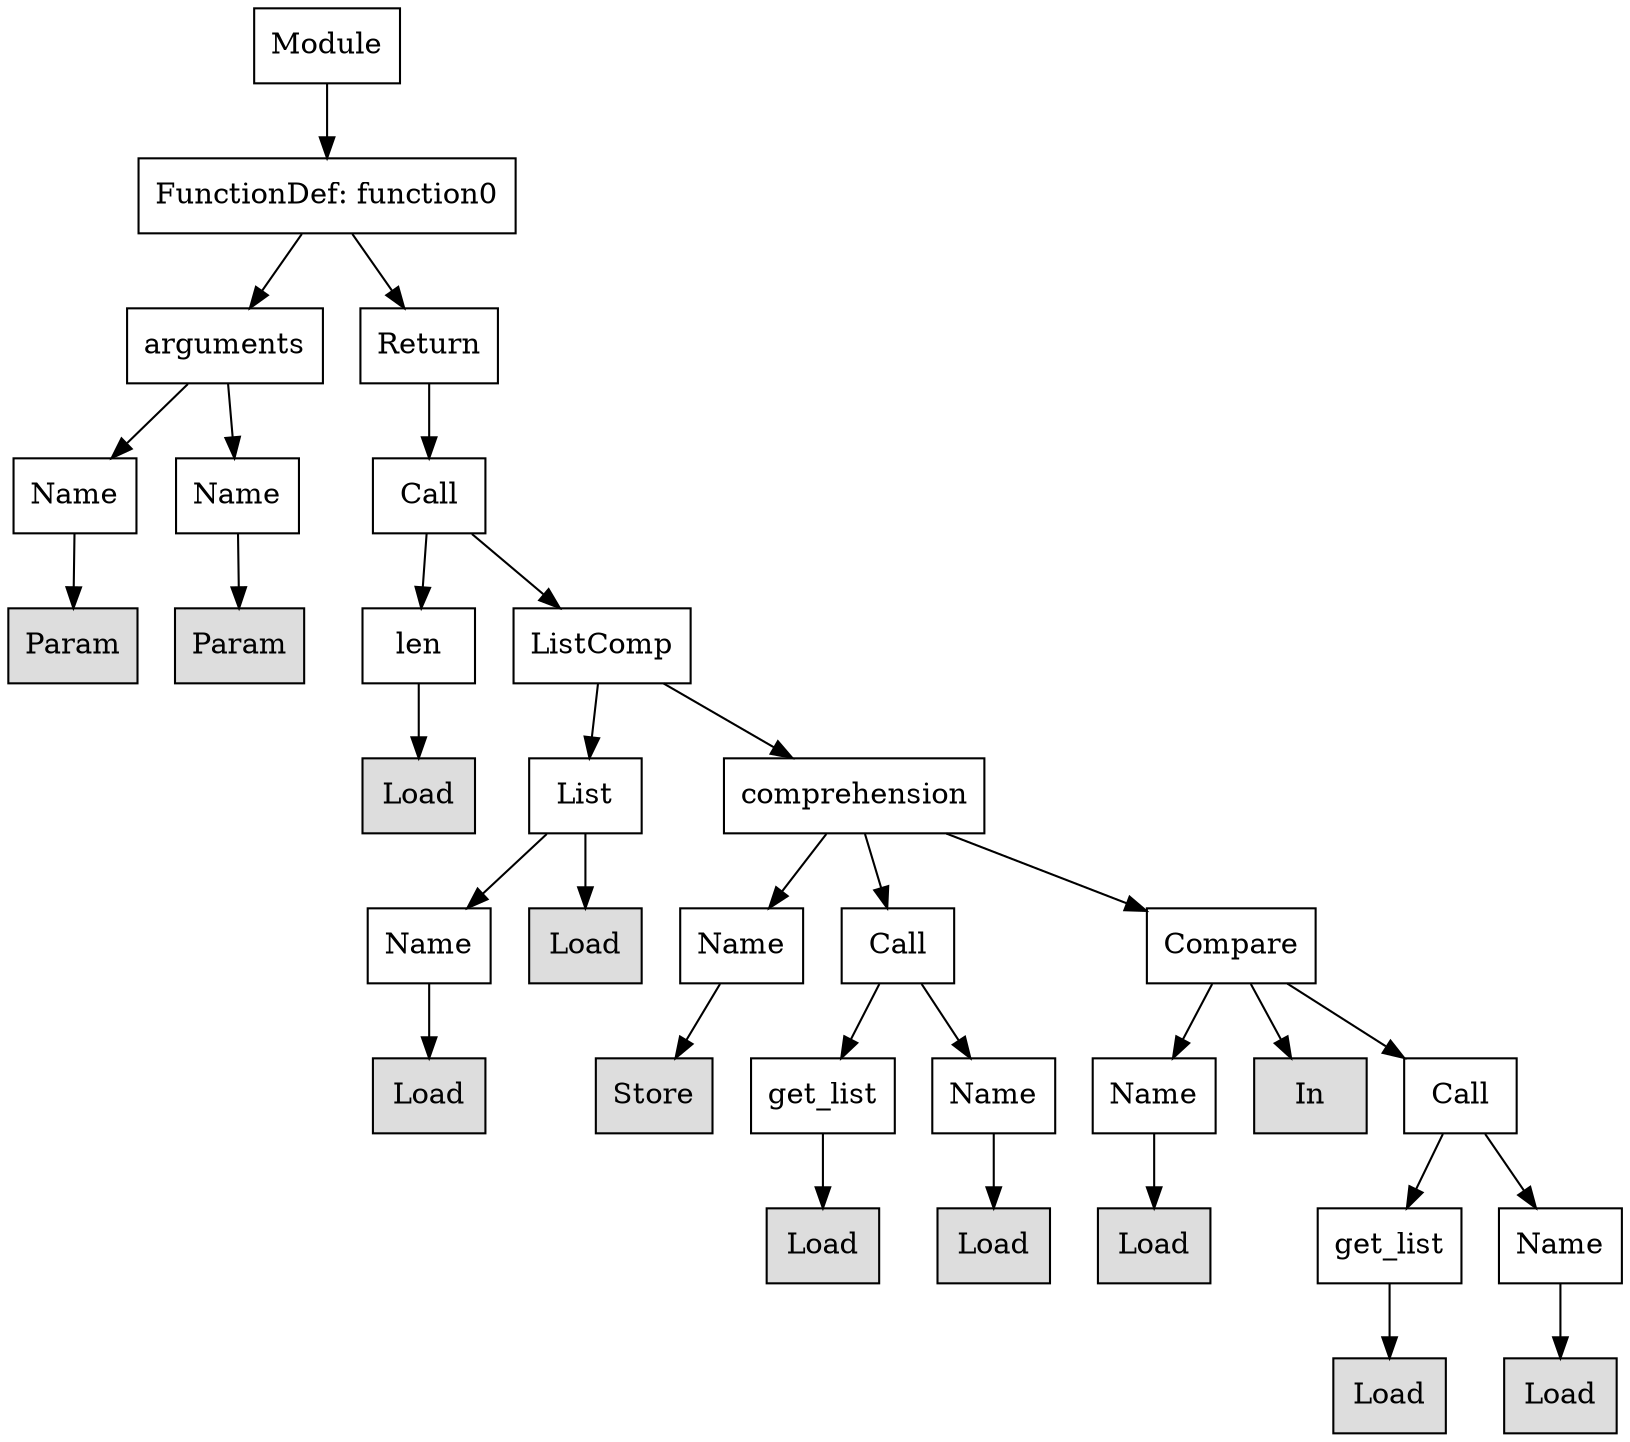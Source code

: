 digraph G {
n0 [shape=rect, label="Module"];
n1 [shape=rect, label="FunctionDef: function0"];
n2 [shape=rect, label="arguments"];
n3 [shape=rect, label="Return"];
n4 [shape=rect, label="Name"];
n5 [shape=rect, label="Name"];
n6 [shape=rect, label="Call"];
n7 [shape=rect, label="Param" style="filled" fillcolor="#dddddd"];
n8 [shape=rect, label="Param" style="filled" fillcolor="#dddddd"];
n9 [shape=rect, label="len"];
n10 [shape=rect, label="ListComp"];
n11 [shape=rect, label="Load" style="filled" fillcolor="#dddddd"];
n12 [shape=rect, label="List"];
n13 [shape=rect, label="comprehension"];
n14 [shape=rect, label="Name"];
n15 [shape=rect, label="Load" style="filled" fillcolor="#dddddd"];
n16 [shape=rect, label="Name"];
n17 [shape=rect, label="Call"];
n18 [shape=rect, label="Compare"];
n19 [shape=rect, label="Load" style="filled" fillcolor="#dddddd"];
n20 [shape=rect, label="Store" style="filled" fillcolor="#dddddd"];
n21 [shape=rect, label="get_list"];
n22 [shape=rect, label="Name"];
n23 [shape=rect, label="Name"];
n24 [shape=rect, label="In" style="filled" fillcolor="#dddddd"];
n25 [shape=rect, label="Call"];
n26 [shape=rect, label="Load" style="filled" fillcolor="#dddddd"];
n27 [shape=rect, label="Load" style="filled" fillcolor="#dddddd"];
n28 [shape=rect, label="Load" style="filled" fillcolor="#dddddd"];
n29 [shape=rect, label="get_list"];
n30 [shape=rect, label="Name"];
n31 [shape=rect, label="Load" style="filled" fillcolor="#dddddd"];
n32 [shape=rect, label="Load" style="filled" fillcolor="#dddddd"];
n0 -> n1;
n1 -> n2;
n1 -> n3;
n2 -> n4;
n2 -> n5;
n3 -> n6;
n4 -> n7;
n5 -> n8;
n6 -> n9;
n6 -> n10;
n9 -> n11;
n10 -> n12;
n10 -> n13;
n12 -> n14;
n12 -> n15;
n13 -> n16;
n13 -> n17;
n13 -> n18;
n14 -> n19;
n16 -> n20;
n17 -> n21;
n17 -> n22;
n18 -> n23;
n18 -> n24;
n18 -> n25;
n21 -> n26;
n22 -> n27;
n23 -> n28;
n25 -> n29;
n25 -> n30;
n29 -> n31;
n30 -> n32;
}
